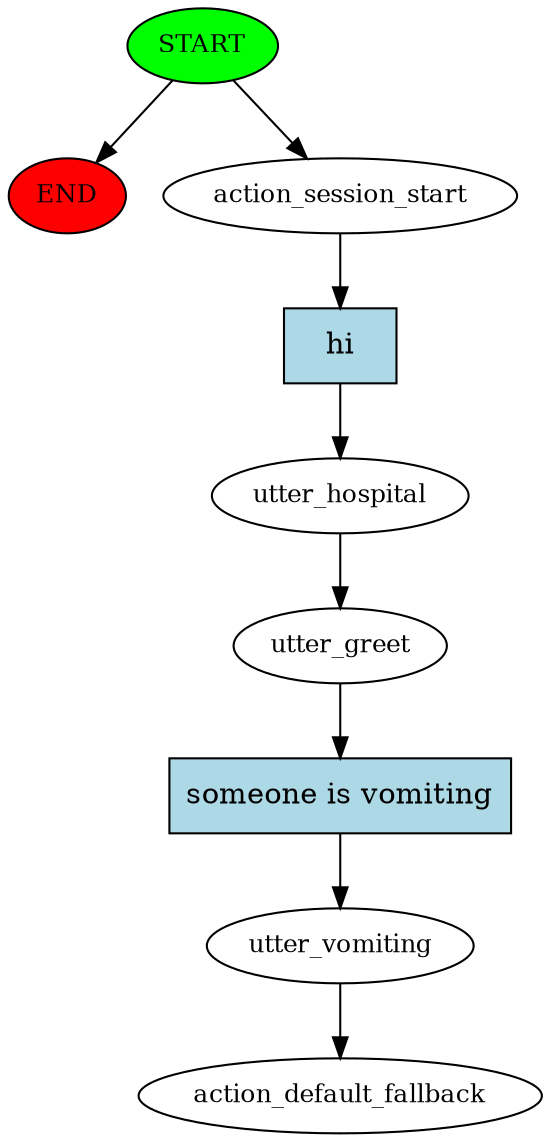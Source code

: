 digraph  {
0 [class="start active", fillcolor=green, fontsize=12, label=START, style=filled];
"-1" [class=end, fillcolor=red, fontsize=12, label=END, style=filled];
1 [class=active, fontsize=12, label=action_session_start];
2 [class=active, fontsize=12, label=utter_hospital];
3 [class=active, fontsize=12, label=utter_greet];
4 [class=active, fontsize=12, label=utter_vomiting];
5 [class="dashed active", fontsize=12, label=action_default_fallback];
6 [class="intent active", fillcolor=lightblue, label=hi, shape=rect, style=filled];
7 [class="intent active", fillcolor=lightblue, label="someone is vomiting", shape=rect, style=filled];
0 -> "-1"  [class="", key=NONE, label=""];
0 -> 1  [class=active, key=NONE, label=""];
1 -> 6  [class=active, key=0];
2 -> 3  [class=active, key=NONE, label=""];
3 -> 7  [class=active, key=0];
4 -> 5  [class=active, key=NONE, label=""];
6 -> 2  [class=active, key=0];
7 -> 4  [class=active, key=0];
}
